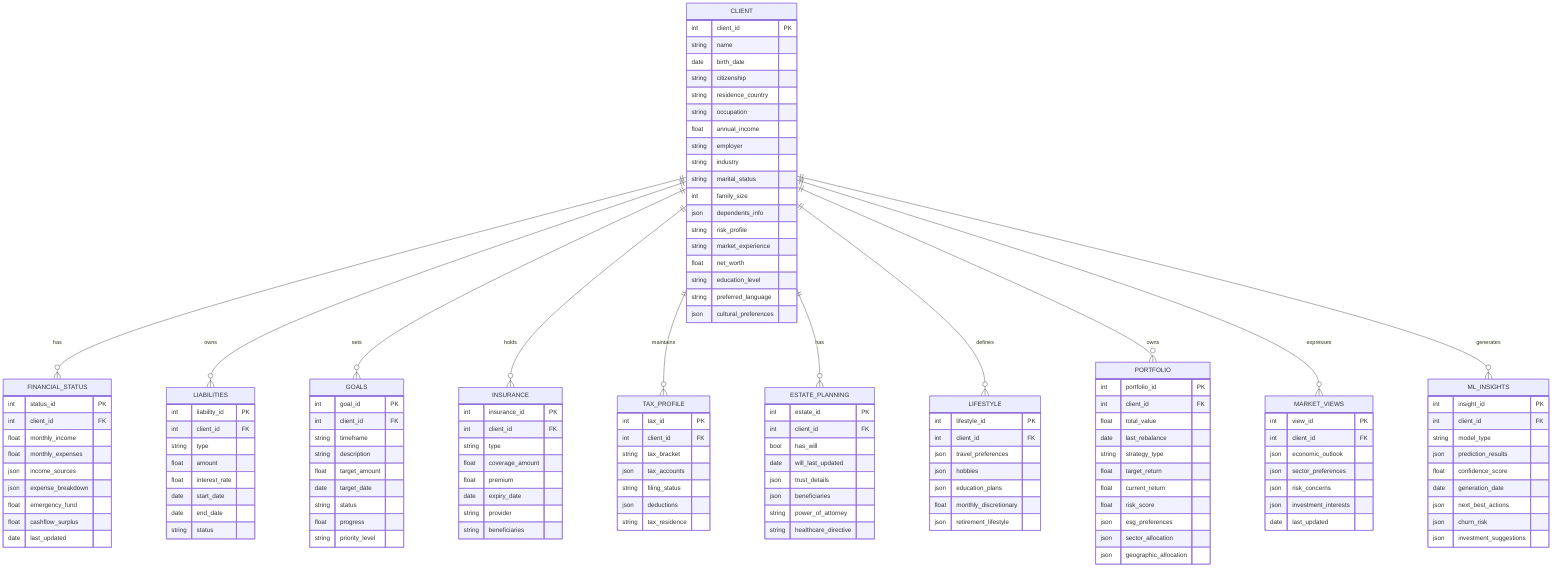 erDiagram
    CLIENT {
        int client_id PK
        string name
        date birth_date
        string citizenship
        string residence_country
        string occupation
        float annual_income
        string employer
        string industry
        string marital_status
        int family_size
        json dependents_info
        string risk_profile
        string market_experience
        float net_worth
        string education_level
        string preferred_language
        json cultural_preferences
    }

    FINANCIAL_STATUS {
        int status_id PK
        int client_id FK
        float monthly_income
        float monthly_expenses
        json income_sources
        json expense_breakdown
        float emergency_fund
        float cashflow_surplus
        date last_updated
    }

    LIABILITIES {
        int liability_id PK
        int client_id FK
        string type
        float amount
        float interest_rate
        date start_date
        date end_date
        string status
    }

    GOALS {
        int goal_id PK
        int client_id FK
        string timeframe
        string description
        float target_amount
        date target_date
        string status
        float progress
        string priority_level
    }

    INSURANCE {
        int insurance_id PK
        int client_id FK
        string type
        float coverage_amount
        float premium
        date expiry_date
        string provider
        string beneficiaries
    }

    TAX_PROFILE {
        int tax_id PK
        int client_id FK
        string tax_bracket
        json tax_accounts
        string filing_status
        json deductions
        string tax_residence
    }

    ESTATE_PLANNING {
        int estate_id PK
        int client_id FK
        bool has_will
        date will_last_updated
        json trust_details
        json beneficiaries
        string power_of_attorney
        string healthcare_directive
    }

    LIFESTYLE {
        int lifestyle_id PK
        int client_id FK
        json travel_preferences
        json hobbies
        json education_plans
        float monthly_discretionary
        json retirement_lifestyle
    }

    PORTFOLIO {
        int portfolio_id PK
        int client_id FK
        float total_value
        date last_rebalance
        string strategy_type
        float target_return
        float current_return
        float risk_score
        json esg_preferences
        json sector_allocation
        json geographic_allocation
    }

    MARKET_VIEWS {
        int view_id PK
        int client_id FK
        json economic_outlook
        json sector_preferences
        json risk_concerns
        json investment_interests
        date last_updated
    }

    ML_INSIGHTS {
        int insight_id PK
        int client_id FK
        string model_type
        json prediction_results
        float confidence_score
        date generation_date
        json next_best_actions
        json churn_risk
        json investment_suggestions
    }

    CLIENT ||--o{ FINANCIAL_STATUS : has
    CLIENT ||--o{ LIABILITIES : owns
    CLIENT ||--o{ GOALS : sets
    CLIENT ||--o{ INSURANCE : holds
    CLIENT ||--o{ TAX_PROFILE : maintains
    CLIENT ||--o{ ESTATE_PLANNING : has
    CLIENT ||--o{ LIFESTYLE : defines
    CLIENT ||--o{ PORTFOLIO : owns
    CLIENT ||--o{ MARKET_VIEWS : expresses
    CLIENT ||--o{ ML_INSIGHTS : generates